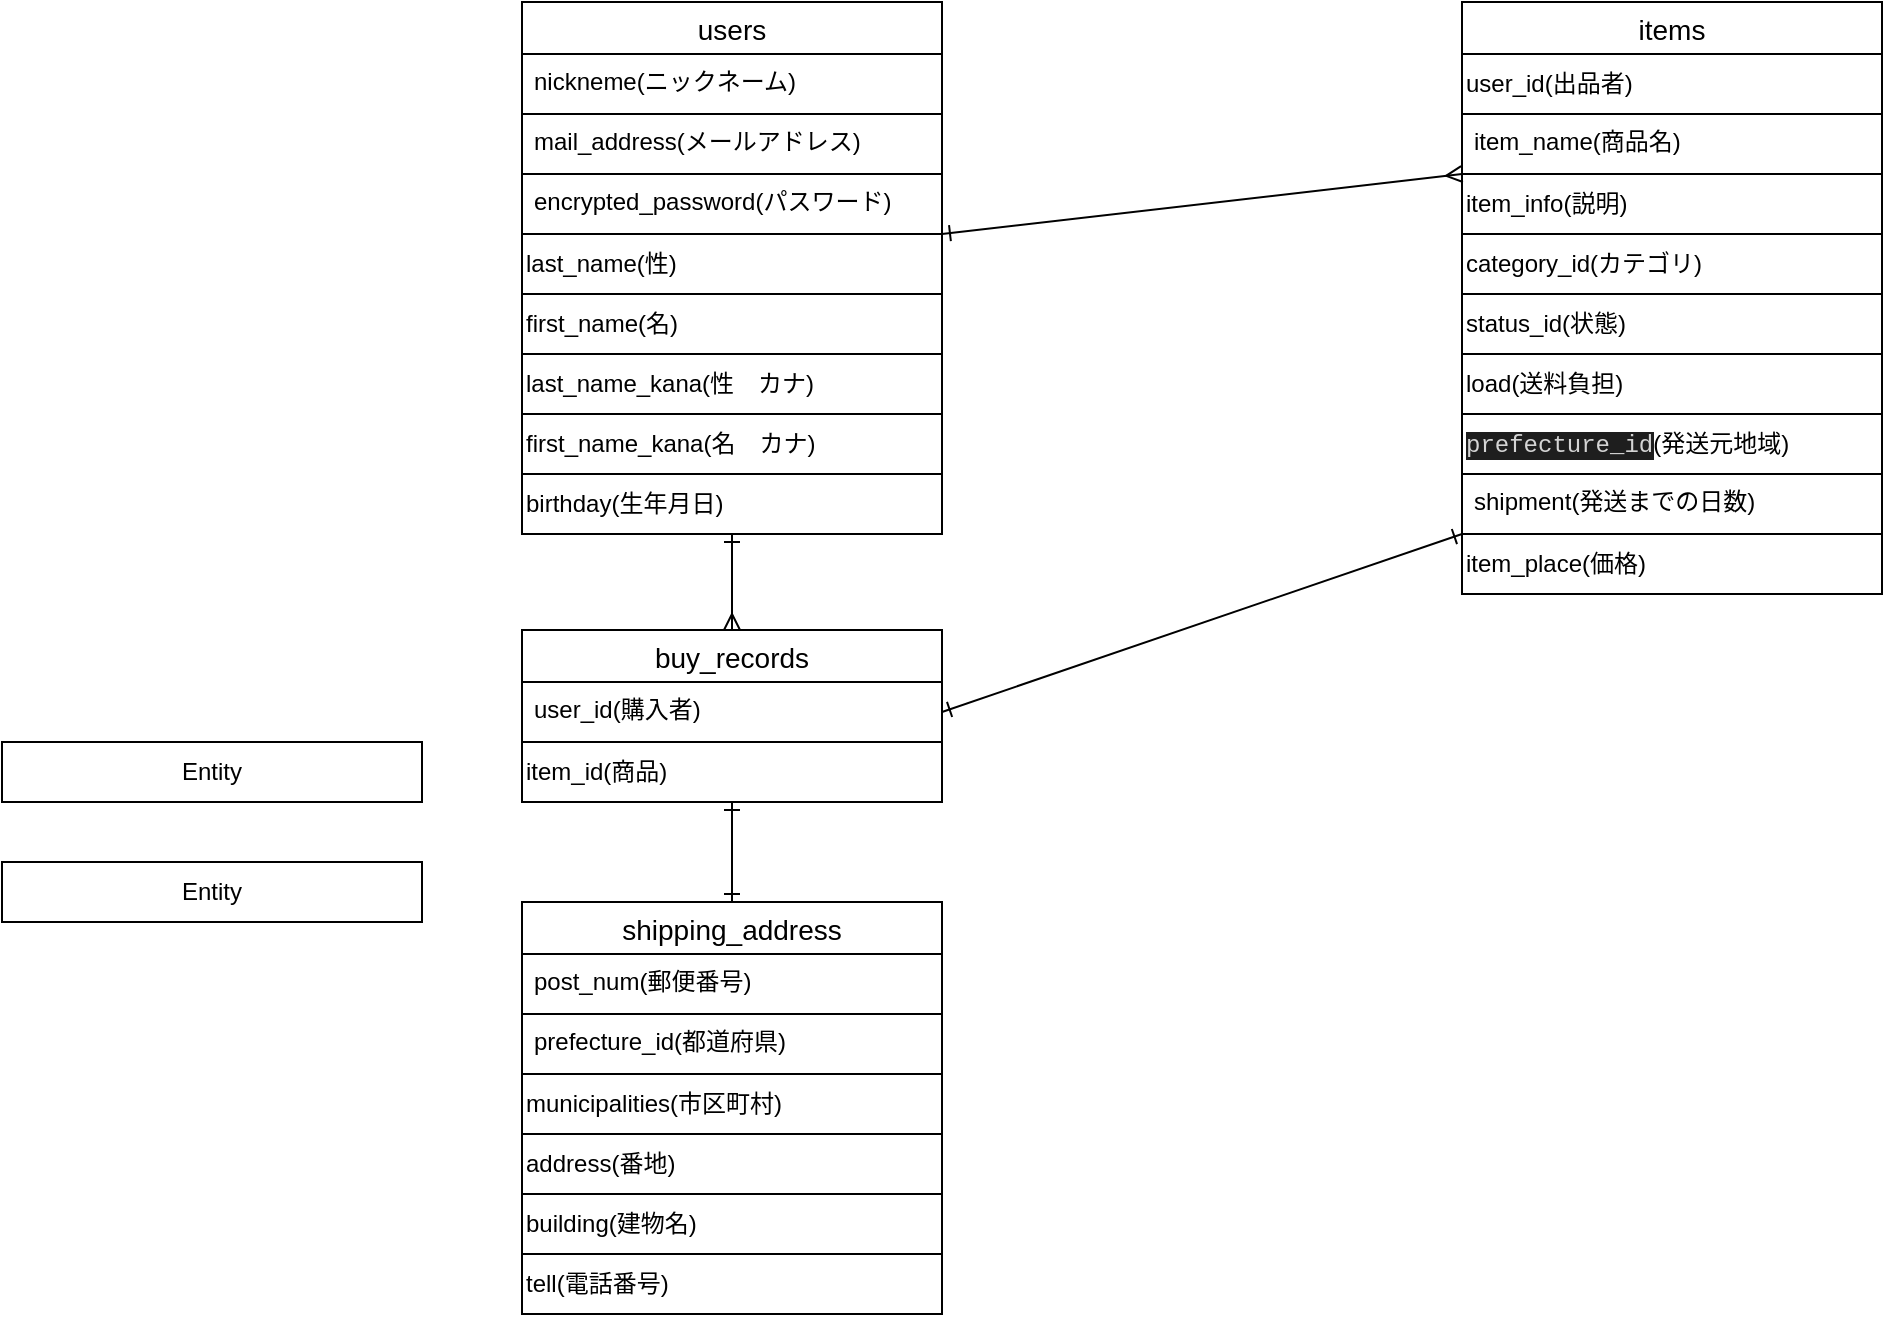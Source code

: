 <mxfile>
    <diagram id="9tdNv9-CZKhYfB65pdLk" name="ページ1">
        <mxGraphModel dx="1484" dy="805" grid="1" gridSize="10" guides="1" tooltips="1" connect="1" arrows="1" fold="1" page="1" pageScale="1" pageWidth="827" pageHeight="1169" math="0" shadow="0">
            <root>
                <mxCell id="0"/>
                <mxCell id="1" parent="0"/>
                <mxCell id="37" style="edgeStyle=none;html=1;exitX=0.5;exitY=0;exitDx=0;exitDy=0;entryX=0.5;entryY=1;entryDx=0;entryDy=0;startArrow=ERone;startFill=0;endArrow=ERone;endFill=0;" parent="1" source="0OkrOdj02Lth2vwwXdRH-5" target="32" edge="1">
                    <mxGeometry relative="1" as="geometry"/>
                </mxCell>
                <mxCell id="0OkrOdj02Lth2vwwXdRH-5" value="shipping_address" style="swimlane;fontStyle=0;childLayout=stackLayout;horizontal=1;startSize=26;horizontalStack=0;resizeParent=1;resizeParentMax=0;resizeLast=0;collapsible=1;marginBottom=0;align=center;fontSize=14;" parent="1" vertex="1">
                    <mxGeometry x="40" y="490" width="210" height="206" as="geometry"/>
                </mxCell>
                <mxCell id="0OkrOdj02Lth2vwwXdRH-7" value="post_num(郵便番号)" style="text;strokeColor=default;fillColor=none;spacingLeft=4;spacingRight=4;overflow=hidden;rotatable=0;points=[[0,0.5],[1,0.5]];portConstraint=eastwest;fontSize=12;" parent="0OkrOdj02Lth2vwwXdRH-5" vertex="1">
                    <mxGeometry y="26" width="210" height="30" as="geometry"/>
                </mxCell>
                <mxCell id="0OkrOdj02Lth2vwwXdRH-8" value="prefecture_id(都道府県)" style="text;strokeColor=none;fillColor=none;spacingLeft=4;spacingRight=4;overflow=hidden;rotatable=0;points=[[0,0.5],[1,0.5]];portConstraint=eastwest;fontSize=12;" parent="0OkrOdj02Lth2vwwXdRH-5" vertex="1">
                    <mxGeometry y="56" width="210" height="30" as="geometry"/>
                </mxCell>
                <mxCell id="10" value="municipalities(市区町村)" style="whiteSpace=wrap;html=1;align=left;fillColor=none;" parent="0OkrOdj02Lth2vwwXdRH-5" vertex="1">
                    <mxGeometry y="86" width="210" height="30" as="geometry"/>
                </mxCell>
                <mxCell id="11" value="address(番地)" style="whiteSpace=wrap;html=1;align=left;fillColor=none;" parent="0OkrOdj02Lth2vwwXdRH-5" vertex="1">
                    <mxGeometry y="116" width="210" height="30" as="geometry"/>
                </mxCell>
                <mxCell id="9" value="building(建物名)" style="whiteSpace=wrap;html=1;align=left;fillColor=none;" parent="0OkrOdj02Lth2vwwXdRH-5" vertex="1">
                    <mxGeometry y="146" width="210" height="30" as="geometry"/>
                </mxCell>
                <mxCell id="12" value="tell(電話番号)" style="whiteSpace=wrap;html=1;align=left;fillColor=none;" parent="0OkrOdj02Lth2vwwXdRH-5" vertex="1">
                    <mxGeometry y="176" width="210" height="30" as="geometry"/>
                </mxCell>
                <mxCell id="0OkrOdj02Lth2vwwXdRH-29" value="users" style="swimlane;fontStyle=0;childLayout=stackLayout;horizontal=1;startSize=26;horizontalStack=0;resizeParent=1;resizeParentMax=0;resizeLast=0;collapsible=1;marginBottom=0;align=center;fontSize=14;labelBorderColor=none;" parent="1" vertex="1">
                    <mxGeometry x="40" y="40" width="210" height="266" as="geometry"/>
                </mxCell>
                <mxCell id="0OkrOdj02Lth2vwwXdRH-30" value="nickneme(ニックネーム)" style="text;strokeColor=default;fillColor=none;spacingLeft=4;spacingRight=4;overflow=hidden;rotatable=0;points=[[0,0.5],[1,0.5]];portConstraint=eastwest;fontSize=12;labelBorderColor=none;" parent="0OkrOdj02Lth2vwwXdRH-29" vertex="1">
                    <mxGeometry y="26" width="210" height="30" as="geometry"/>
                </mxCell>
                <mxCell id="0OkrOdj02Lth2vwwXdRH-31" value="mail_address(メールアドレス)" style="text;strokeColor=default;fillColor=none;spacingLeft=4;spacingRight=4;overflow=hidden;rotatable=0;points=[[0,0.5],[1,0.5]];portConstraint=eastwest;fontSize=12;labelBorderColor=none;" parent="0OkrOdj02Lth2vwwXdRH-29" vertex="1">
                    <mxGeometry y="56" width="210" height="30" as="geometry"/>
                </mxCell>
                <mxCell id="0OkrOdj02Lth2vwwXdRH-32" value="encrypted_password(パスワード)" style="text;strokeColor=none;fillColor=none;spacingLeft=4;spacingRight=4;overflow=hidden;rotatable=0;points=[[0,0.5],[1,0.5]];portConstraint=eastwest;fontSize=12;labelBorderColor=none;" parent="0OkrOdj02Lth2vwwXdRH-29" vertex="1">
                    <mxGeometry y="86" width="210" height="30" as="geometry"/>
                </mxCell>
                <mxCell id="0OkrOdj02Lth2vwwXdRH-40" value="last_name(性)" style="whiteSpace=wrap;html=1;align=left;labelBorderColor=none;labelBackgroundColor=default;fillColor=none;" parent="0OkrOdj02Lth2vwwXdRH-29" vertex="1">
                    <mxGeometry y="116" width="210" height="30" as="geometry"/>
                </mxCell>
                <mxCell id="0OkrOdj02Lth2vwwXdRH-39" value="first_name(名)" style="whiteSpace=wrap;html=1;align=left;labelBorderColor=none;fillColor=none;" parent="0OkrOdj02Lth2vwwXdRH-29" vertex="1">
                    <mxGeometry y="146" width="210" height="30" as="geometry"/>
                </mxCell>
                <mxCell id="40" value="last_name_kana(性　カナ)" style="whiteSpace=wrap;html=1;align=left;labelBorderColor=none;labelBackgroundColor=default;fillColor=none;" vertex="1" parent="0OkrOdj02Lth2vwwXdRH-29">
                    <mxGeometry y="176" width="210" height="30" as="geometry"/>
                </mxCell>
                <mxCell id="41" value="first_name_kana(名　カナ)" style="whiteSpace=wrap;html=1;align=left;labelBorderColor=none;labelBackgroundColor=default;fillColor=none;" vertex="1" parent="0OkrOdj02Lth2vwwXdRH-29">
                    <mxGeometry y="206" width="210" height="30" as="geometry"/>
                </mxCell>
                <mxCell id="0OkrOdj02Lth2vwwXdRH-41" value="birthday(生年月日)" style="whiteSpace=wrap;html=1;align=left;labelBorderColor=none;fillColor=none;" parent="0OkrOdj02Lth2vwwXdRH-29" vertex="1">
                    <mxGeometry y="236" width="210" height="30" as="geometry"/>
                </mxCell>
                <mxCell id="0OkrOdj02Lth2vwwXdRH-42" value="items" style="swimlane;fontStyle=0;childLayout=stackLayout;horizontal=1;startSize=26;horizontalStack=0;resizeParent=1;resizeParentMax=0;resizeLast=0;collapsible=1;marginBottom=0;align=center;fontSize=14;labelBorderColor=none;" parent="1" vertex="1">
                    <mxGeometry x="510" y="40" width="210" height="296" as="geometry"/>
                </mxCell>
                <mxCell id="16" value="user_id(出品者)" style="whiteSpace=wrap;html=1;align=left;fillColor=none;" parent="0OkrOdj02Lth2vwwXdRH-42" vertex="1">
                    <mxGeometry y="26" width="210" height="30" as="geometry"/>
                </mxCell>
                <mxCell id="0OkrOdj02Lth2vwwXdRH-44" value="item_name(商品名)" style="text;strokeColor=default;fillColor=none;spacingLeft=4;spacingRight=4;overflow=hidden;rotatable=0;points=[[0,0.5],[1,0.5]];portConstraint=eastwest;fontSize=12;labelBorderColor=none;" parent="0OkrOdj02Lth2vwwXdRH-42" vertex="1">
                    <mxGeometry y="56" width="210" height="30" as="geometry"/>
                </mxCell>
                <mxCell id="2" value="item_info(説明)" style="whiteSpace=wrap;html=1;align=left;strokeColor=default;fillColor=none;" parent="0OkrOdj02Lth2vwwXdRH-42" vertex="1">
                    <mxGeometry y="86" width="210" height="30" as="geometry"/>
                </mxCell>
                <mxCell id="3" value="category_id(カテゴリ)" style="whiteSpace=wrap;html=1;align=left;strokeColor=default;fillColor=none;" parent="0OkrOdj02Lth2vwwXdRH-42" vertex="1">
                    <mxGeometry y="116" width="210" height="30" as="geometry"/>
                </mxCell>
                <mxCell id="5" value="status_id(状態)" style="whiteSpace=wrap;html=1;align=left;strokeColor=default;fillColor=none;" parent="0OkrOdj02Lth2vwwXdRH-42" vertex="1">
                    <mxGeometry y="146" width="210" height="30" as="geometry"/>
                </mxCell>
                <mxCell id="6" value="load(送料負担)" style="whiteSpace=wrap;html=1;align=left;strokeColor=default;fillColor=none;" parent="0OkrOdj02Lth2vwwXdRH-42" vertex="1">
                    <mxGeometry y="176" width="210" height="30" as="geometry"/>
                </mxCell>
                <mxCell id="4" value="&lt;span style=&quot;background-color: rgb(30 , 30 , 30) ; color: rgb(212 , 212 , 212) ; font-family: &amp;#34;menlo&amp;#34; , &amp;#34;monaco&amp;#34; , &amp;#34;courier new&amp;#34; , monospace&quot;&gt;prefecture_id&lt;/span&gt;(発送元地域)" style="whiteSpace=wrap;html=1;align=left;strokeColor=default;fillColor=none;" parent="0OkrOdj02Lth2vwwXdRH-42" vertex="1">
                    <mxGeometry y="206" width="210" height="30" as="geometry"/>
                </mxCell>
                <mxCell id="0OkrOdj02Lth2vwwXdRH-45" value="shipment(発送までの日数)" style="text;strokeColor=none;fillColor=none;spacingLeft=4;spacingRight=4;overflow=hidden;rotatable=0;points=[[0,0.5],[1,0.5]];portConstraint=eastwest;fontSize=12;labelBorderColor=none;" parent="0OkrOdj02Lth2vwwXdRH-42" vertex="1">
                    <mxGeometry y="236" width="210" height="30" as="geometry"/>
                </mxCell>
                <mxCell id="7" value="item_place(価格)" style="whiteSpace=wrap;html=1;align=left;strokeColor=default;fillColor=none;" parent="0OkrOdj02Lth2vwwXdRH-42" vertex="1">
                    <mxGeometry y="266" width="210" height="30" as="geometry"/>
                </mxCell>
                <mxCell id="8" style="edgeStyle=none;html=1;exitX=1;exitY=0;exitDx=0;exitDy=0;entryX=0;entryY=0;entryDx=0;entryDy=0;endArrow=ERmany;endFill=0;startArrow=ERone;startFill=0;" parent="1" source="0OkrOdj02Lth2vwwXdRH-40" target="2" edge="1">
                    <mxGeometry relative="1" as="geometry"/>
                </mxCell>
                <mxCell id="17" value="Entity" style="whiteSpace=wrap;html=1;align=center;fillColor=none;" parent="1" vertex="1">
                    <mxGeometry x="-220" y="470" width="210" height="30" as="geometry"/>
                </mxCell>
                <mxCell id="18" value="Entity" style="whiteSpace=wrap;html=1;align=center;fillColor=none;" parent="1" vertex="1">
                    <mxGeometry x="-220" y="410" width="210" height="30" as="geometry"/>
                </mxCell>
                <mxCell id="32" value="buy_records" style="swimlane;fontStyle=0;childLayout=stackLayout;horizontal=1;startSize=26;horizontalStack=0;resizeParent=1;resizeParentMax=0;resizeLast=0;collapsible=1;marginBottom=0;align=center;fontSize=14;fillColor=none;" parent="1" vertex="1">
                    <mxGeometry x="40" y="354" width="210" height="86" as="geometry">
                        <mxRectangle x="40" y="320" width="50" height="26" as="alternateBounds"/>
                    </mxGeometry>
                </mxCell>
                <mxCell id="33" value="user_id(購入者)" style="text;strokeColor=default;fillColor=none;spacingLeft=4;spacingRight=4;overflow=hidden;rotatable=0;points=[[0,0.5],[1,0.5]];portConstraint=eastwest;fontSize=12;" parent="32" vertex="1">
                    <mxGeometry y="26" width="210" height="30" as="geometry"/>
                </mxCell>
                <mxCell id="39" value="item_id(商品)" style="whiteSpace=wrap;html=1;align=left;fillColor=none;" parent="32" vertex="1">
                    <mxGeometry y="56" width="210" height="30" as="geometry"/>
                </mxCell>
                <mxCell id="36" style="edgeStyle=none;html=1;exitX=0.5;exitY=1;exitDx=0;exitDy=0;entryX=0.5;entryY=0;entryDx=0;entryDy=0;startArrow=ERone;startFill=0;endArrow=ERmany;endFill=0;" parent="1" source="0OkrOdj02Lth2vwwXdRH-41" target="32" edge="1">
                    <mxGeometry relative="1" as="geometry"/>
                </mxCell>
                <mxCell id="38" style="edgeStyle=none;html=1;exitX=0;exitY=0;exitDx=0;exitDy=0;startArrow=ERone;startFill=0;endArrow=ERone;endFill=0;entryX=1;entryY=0.5;entryDx=0;entryDy=0;" parent="1" source="7" edge="1" target="33">
                    <mxGeometry relative="1" as="geometry">
                        <mxPoint x="250" y="336" as="targetPoint"/>
                    </mxGeometry>
                </mxCell>
            </root>
        </mxGraphModel>
    </diagram>
</mxfile>